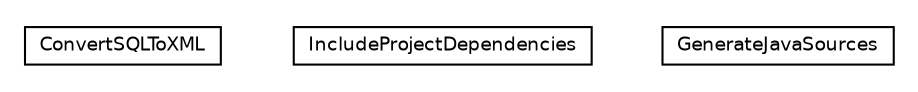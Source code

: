 #!/usr/local/bin/dot
#
# Class diagram 
# Generated by UmlGraph version 4.6 (http://www.spinellis.gr/sw/umlgraph)
#

digraph G {
	edge [fontname="Helvetica",fontsize=10,labelfontname="Helvetica",labelfontsize=10];
	node [fontname="Helvetica",fontsize=10,shape=plaintext];
	// org.synchronoss.cpo.plugin.ConvertSQLToXML
	c7487 [label=<<table border="0" cellborder="1" cellspacing="0" cellpadding="2" port="p" href="./ConvertSQLToXML.html">
		<tr><td><table border="0" cellspacing="0" cellpadding="1">
			<tr><td> ConvertSQLToXML </td></tr>
		</table></td></tr>
		</table>>, fontname="Helvetica", fontcolor="black", fontsize=9.0];
	// org.synchronoss.cpo.plugin.IncludeProjectDependencies
	c7488 [label=<<table border="0" cellborder="1" cellspacing="0" cellpadding="2" port="p" href="./IncludeProjectDependencies.html">
		<tr><td><table border="0" cellspacing="0" cellpadding="1">
			<tr><td> IncludeProjectDependencies </td></tr>
		</table></td></tr>
		</table>>, fontname="Helvetica", fontcolor="black", fontsize=9.0];
	// org.synchronoss.cpo.plugin.GenerateJavaSources
	c7489 [label=<<table border="0" cellborder="1" cellspacing="0" cellpadding="2" port="p" href="./GenerateJavaSources.html">
		<tr><td><table border="0" cellspacing="0" cellpadding="1">
			<tr><td> GenerateJavaSources </td></tr>
		</table></td></tr>
		</table>>, fontname="Helvetica", fontcolor="black", fontsize=9.0];
}

